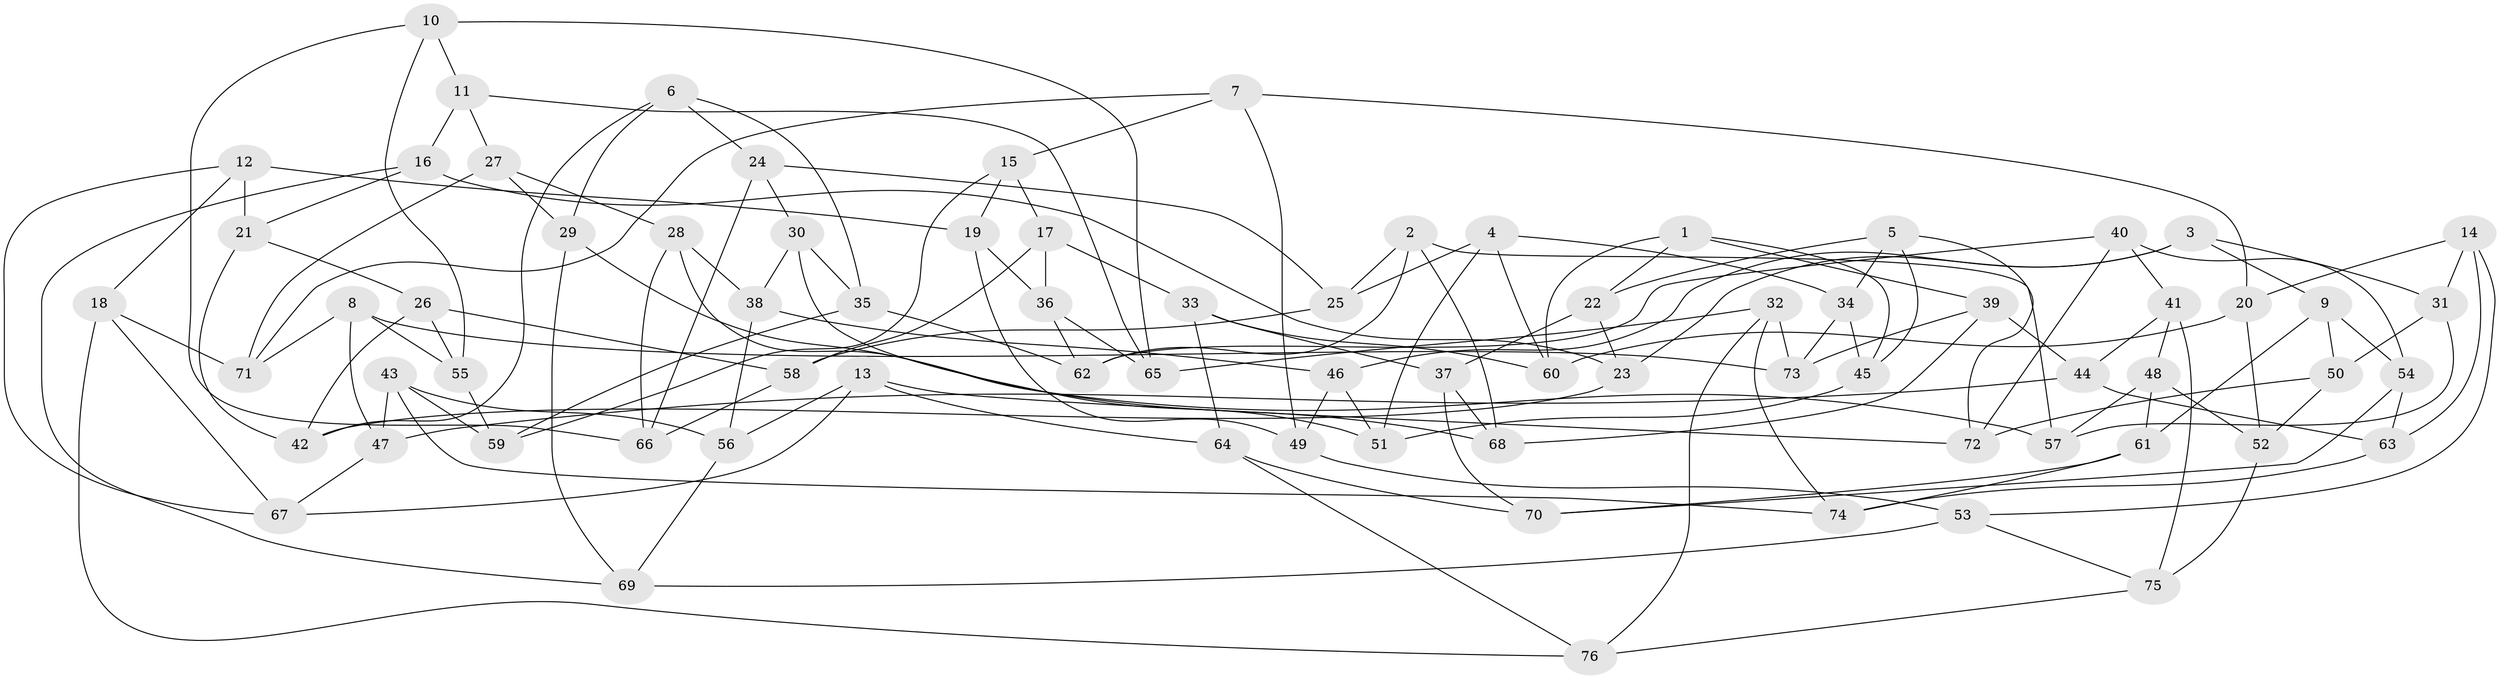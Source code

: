 // coarse degree distribution, {6: 0.4583333333333333, 4: 0.4166666666666667, 5: 0.125}
// Generated by graph-tools (version 1.1) at 2025/52/02/27/25 19:52:27]
// undirected, 76 vertices, 152 edges
graph export_dot {
graph [start="1"]
  node [color=gray90,style=filled];
  1;
  2;
  3;
  4;
  5;
  6;
  7;
  8;
  9;
  10;
  11;
  12;
  13;
  14;
  15;
  16;
  17;
  18;
  19;
  20;
  21;
  22;
  23;
  24;
  25;
  26;
  27;
  28;
  29;
  30;
  31;
  32;
  33;
  34;
  35;
  36;
  37;
  38;
  39;
  40;
  41;
  42;
  43;
  44;
  45;
  46;
  47;
  48;
  49;
  50;
  51;
  52;
  53;
  54;
  55;
  56;
  57;
  58;
  59;
  60;
  61;
  62;
  63;
  64;
  65;
  66;
  67;
  68;
  69;
  70;
  71;
  72;
  73;
  74;
  75;
  76;
  1 -- 22;
  1 -- 39;
  1 -- 60;
  1 -- 45;
  2 -- 62;
  2 -- 25;
  2 -- 68;
  2 -- 57;
  3 -- 23;
  3 -- 46;
  3 -- 9;
  3 -- 31;
  4 -- 34;
  4 -- 25;
  4 -- 60;
  4 -- 51;
  5 -- 45;
  5 -- 22;
  5 -- 72;
  5 -- 34;
  6 -- 24;
  6 -- 35;
  6 -- 29;
  6 -- 42;
  7 -- 15;
  7 -- 49;
  7 -- 71;
  7 -- 20;
  8 -- 71;
  8 -- 73;
  8 -- 47;
  8 -- 55;
  9 -- 61;
  9 -- 50;
  9 -- 54;
  10 -- 65;
  10 -- 55;
  10 -- 11;
  10 -- 66;
  11 -- 65;
  11 -- 16;
  11 -- 27;
  12 -- 21;
  12 -- 19;
  12 -- 67;
  12 -- 18;
  13 -- 64;
  13 -- 56;
  13 -- 67;
  13 -- 72;
  14 -- 20;
  14 -- 31;
  14 -- 63;
  14 -- 53;
  15 -- 19;
  15 -- 59;
  15 -- 17;
  16 -- 69;
  16 -- 21;
  16 -- 23;
  17 -- 58;
  17 -- 36;
  17 -- 33;
  18 -- 71;
  18 -- 67;
  18 -- 76;
  19 -- 36;
  19 -- 49;
  20 -- 52;
  20 -- 60;
  21 -- 42;
  21 -- 26;
  22 -- 23;
  22 -- 37;
  23 -- 42;
  24 -- 25;
  24 -- 66;
  24 -- 30;
  25 -- 58;
  26 -- 55;
  26 -- 58;
  26 -- 42;
  27 -- 29;
  27 -- 28;
  27 -- 71;
  28 -- 66;
  28 -- 38;
  28 -- 68;
  29 -- 69;
  29 -- 57;
  30 -- 51;
  30 -- 35;
  30 -- 38;
  31 -- 50;
  31 -- 57;
  32 -- 74;
  32 -- 76;
  32 -- 73;
  32 -- 65;
  33 -- 37;
  33 -- 64;
  33 -- 60;
  34 -- 45;
  34 -- 73;
  35 -- 59;
  35 -- 62;
  36 -- 62;
  36 -- 65;
  37 -- 68;
  37 -- 70;
  38 -- 46;
  38 -- 56;
  39 -- 73;
  39 -- 68;
  39 -- 44;
  40 -- 54;
  40 -- 41;
  40 -- 62;
  40 -- 72;
  41 -- 75;
  41 -- 48;
  41 -- 44;
  43 -- 47;
  43 -- 59;
  43 -- 56;
  43 -- 74;
  44 -- 63;
  44 -- 47;
  45 -- 51;
  46 -- 51;
  46 -- 49;
  47 -- 67;
  48 -- 52;
  48 -- 61;
  48 -- 57;
  49 -- 53;
  50 -- 52;
  50 -- 72;
  52 -- 75;
  53 -- 69;
  53 -- 75;
  54 -- 70;
  54 -- 63;
  55 -- 59;
  56 -- 69;
  58 -- 66;
  61 -- 74;
  61 -- 70;
  63 -- 74;
  64 -- 76;
  64 -- 70;
  75 -- 76;
}
